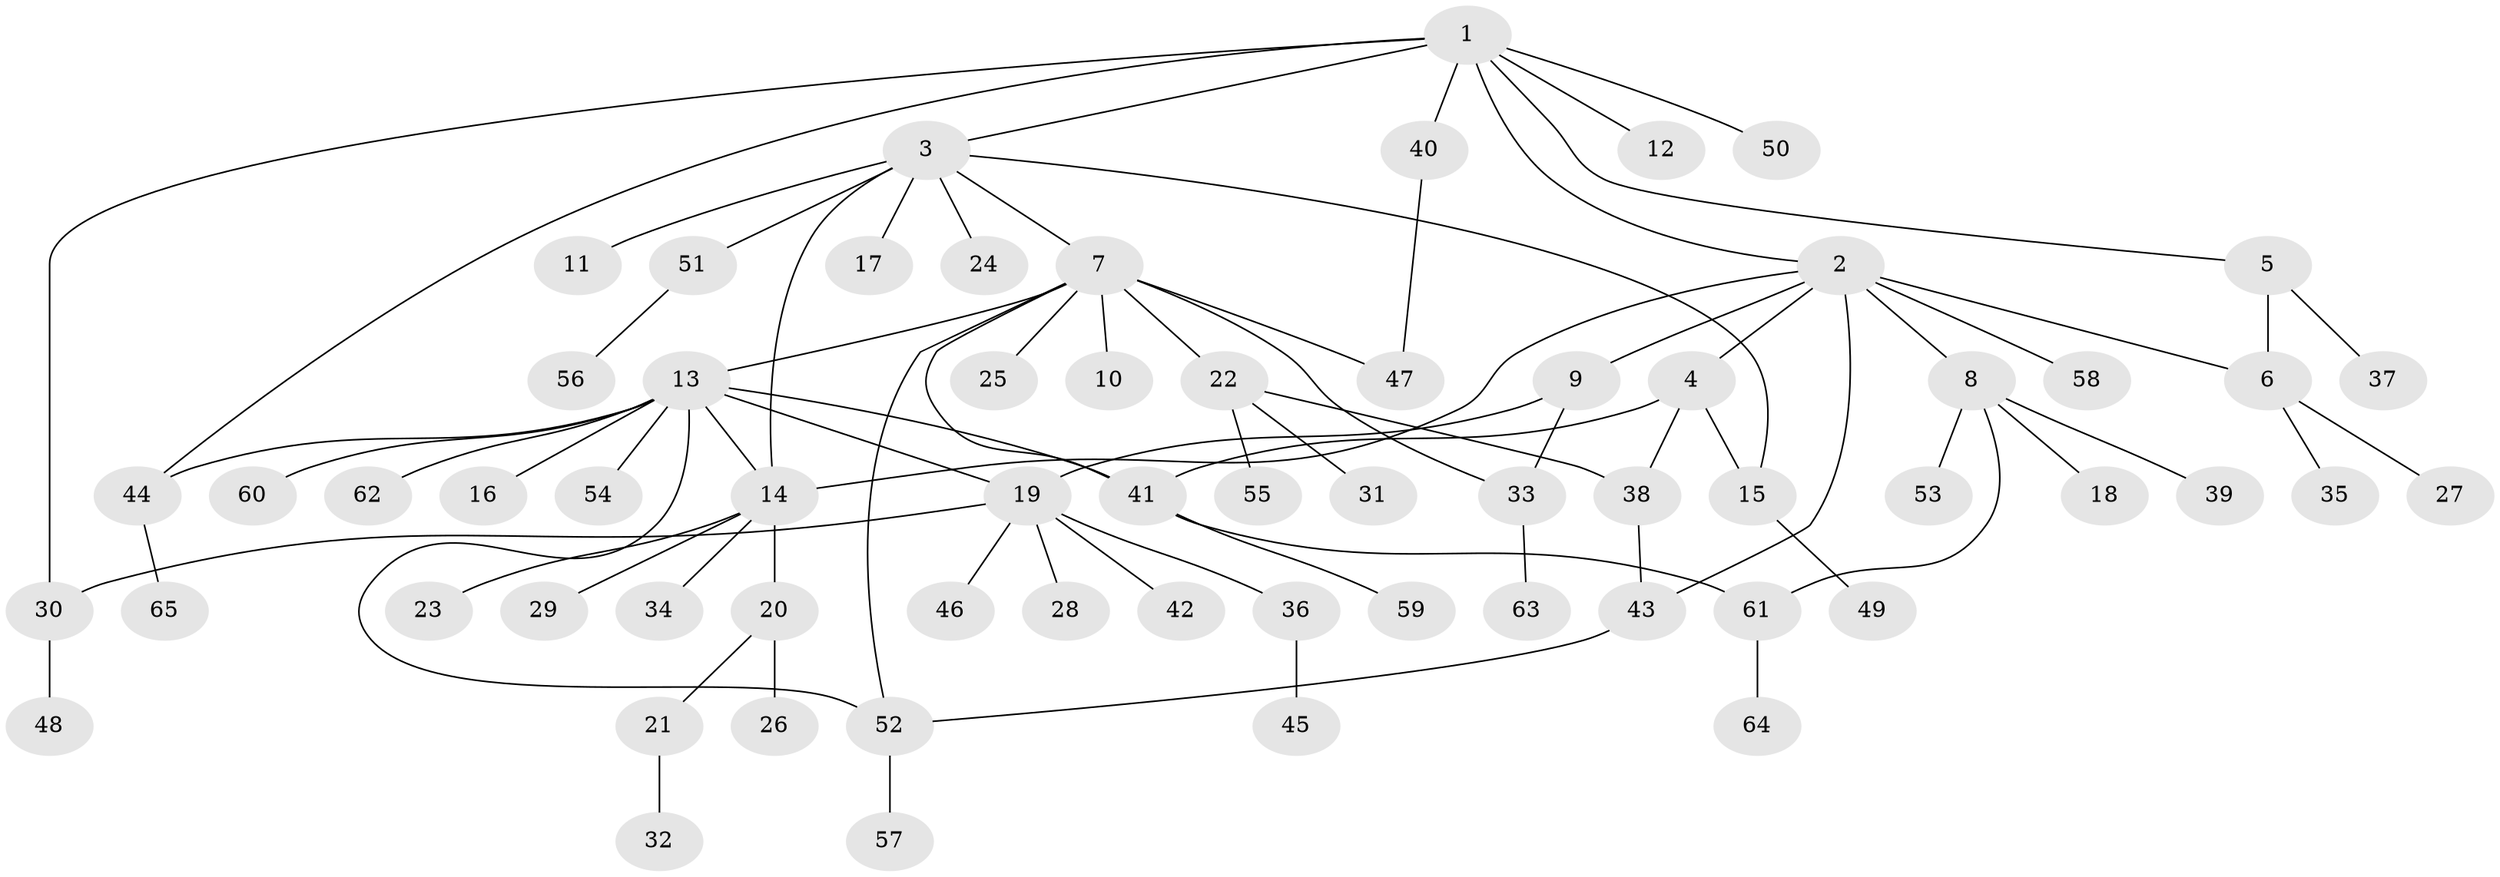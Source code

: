 // Generated by graph-tools (version 1.1) at 2025/35/03/09/25 02:35:40]
// undirected, 65 vertices, 80 edges
graph export_dot {
graph [start="1"]
  node [color=gray90,style=filled];
  1;
  2;
  3;
  4;
  5;
  6;
  7;
  8;
  9;
  10;
  11;
  12;
  13;
  14;
  15;
  16;
  17;
  18;
  19;
  20;
  21;
  22;
  23;
  24;
  25;
  26;
  27;
  28;
  29;
  30;
  31;
  32;
  33;
  34;
  35;
  36;
  37;
  38;
  39;
  40;
  41;
  42;
  43;
  44;
  45;
  46;
  47;
  48;
  49;
  50;
  51;
  52;
  53;
  54;
  55;
  56;
  57;
  58;
  59;
  60;
  61;
  62;
  63;
  64;
  65;
  1 -- 2;
  1 -- 3;
  1 -- 5;
  1 -- 12;
  1 -- 30;
  1 -- 40;
  1 -- 44;
  1 -- 50;
  2 -- 4;
  2 -- 6;
  2 -- 8;
  2 -- 9;
  2 -- 14;
  2 -- 43;
  2 -- 58;
  3 -- 7;
  3 -- 11;
  3 -- 14;
  3 -- 15;
  3 -- 17;
  3 -- 24;
  3 -- 51;
  4 -- 15;
  4 -- 38;
  4 -- 41;
  5 -- 6;
  5 -- 37;
  6 -- 27;
  6 -- 35;
  7 -- 10;
  7 -- 13;
  7 -- 22;
  7 -- 25;
  7 -- 33;
  7 -- 41;
  7 -- 47;
  7 -- 52;
  8 -- 18;
  8 -- 39;
  8 -- 53;
  8 -- 61;
  9 -- 19;
  9 -- 33;
  13 -- 14;
  13 -- 16;
  13 -- 19;
  13 -- 41;
  13 -- 44;
  13 -- 52;
  13 -- 54;
  13 -- 60;
  13 -- 62;
  14 -- 20;
  14 -- 23;
  14 -- 29;
  14 -- 34;
  15 -- 49;
  19 -- 28;
  19 -- 30;
  19 -- 36;
  19 -- 42;
  19 -- 46;
  20 -- 21;
  20 -- 26;
  21 -- 32;
  22 -- 31;
  22 -- 38;
  22 -- 55;
  30 -- 48;
  33 -- 63;
  36 -- 45;
  38 -- 43;
  40 -- 47;
  41 -- 59;
  41 -- 61;
  43 -- 52;
  44 -- 65;
  51 -- 56;
  52 -- 57;
  61 -- 64;
}
